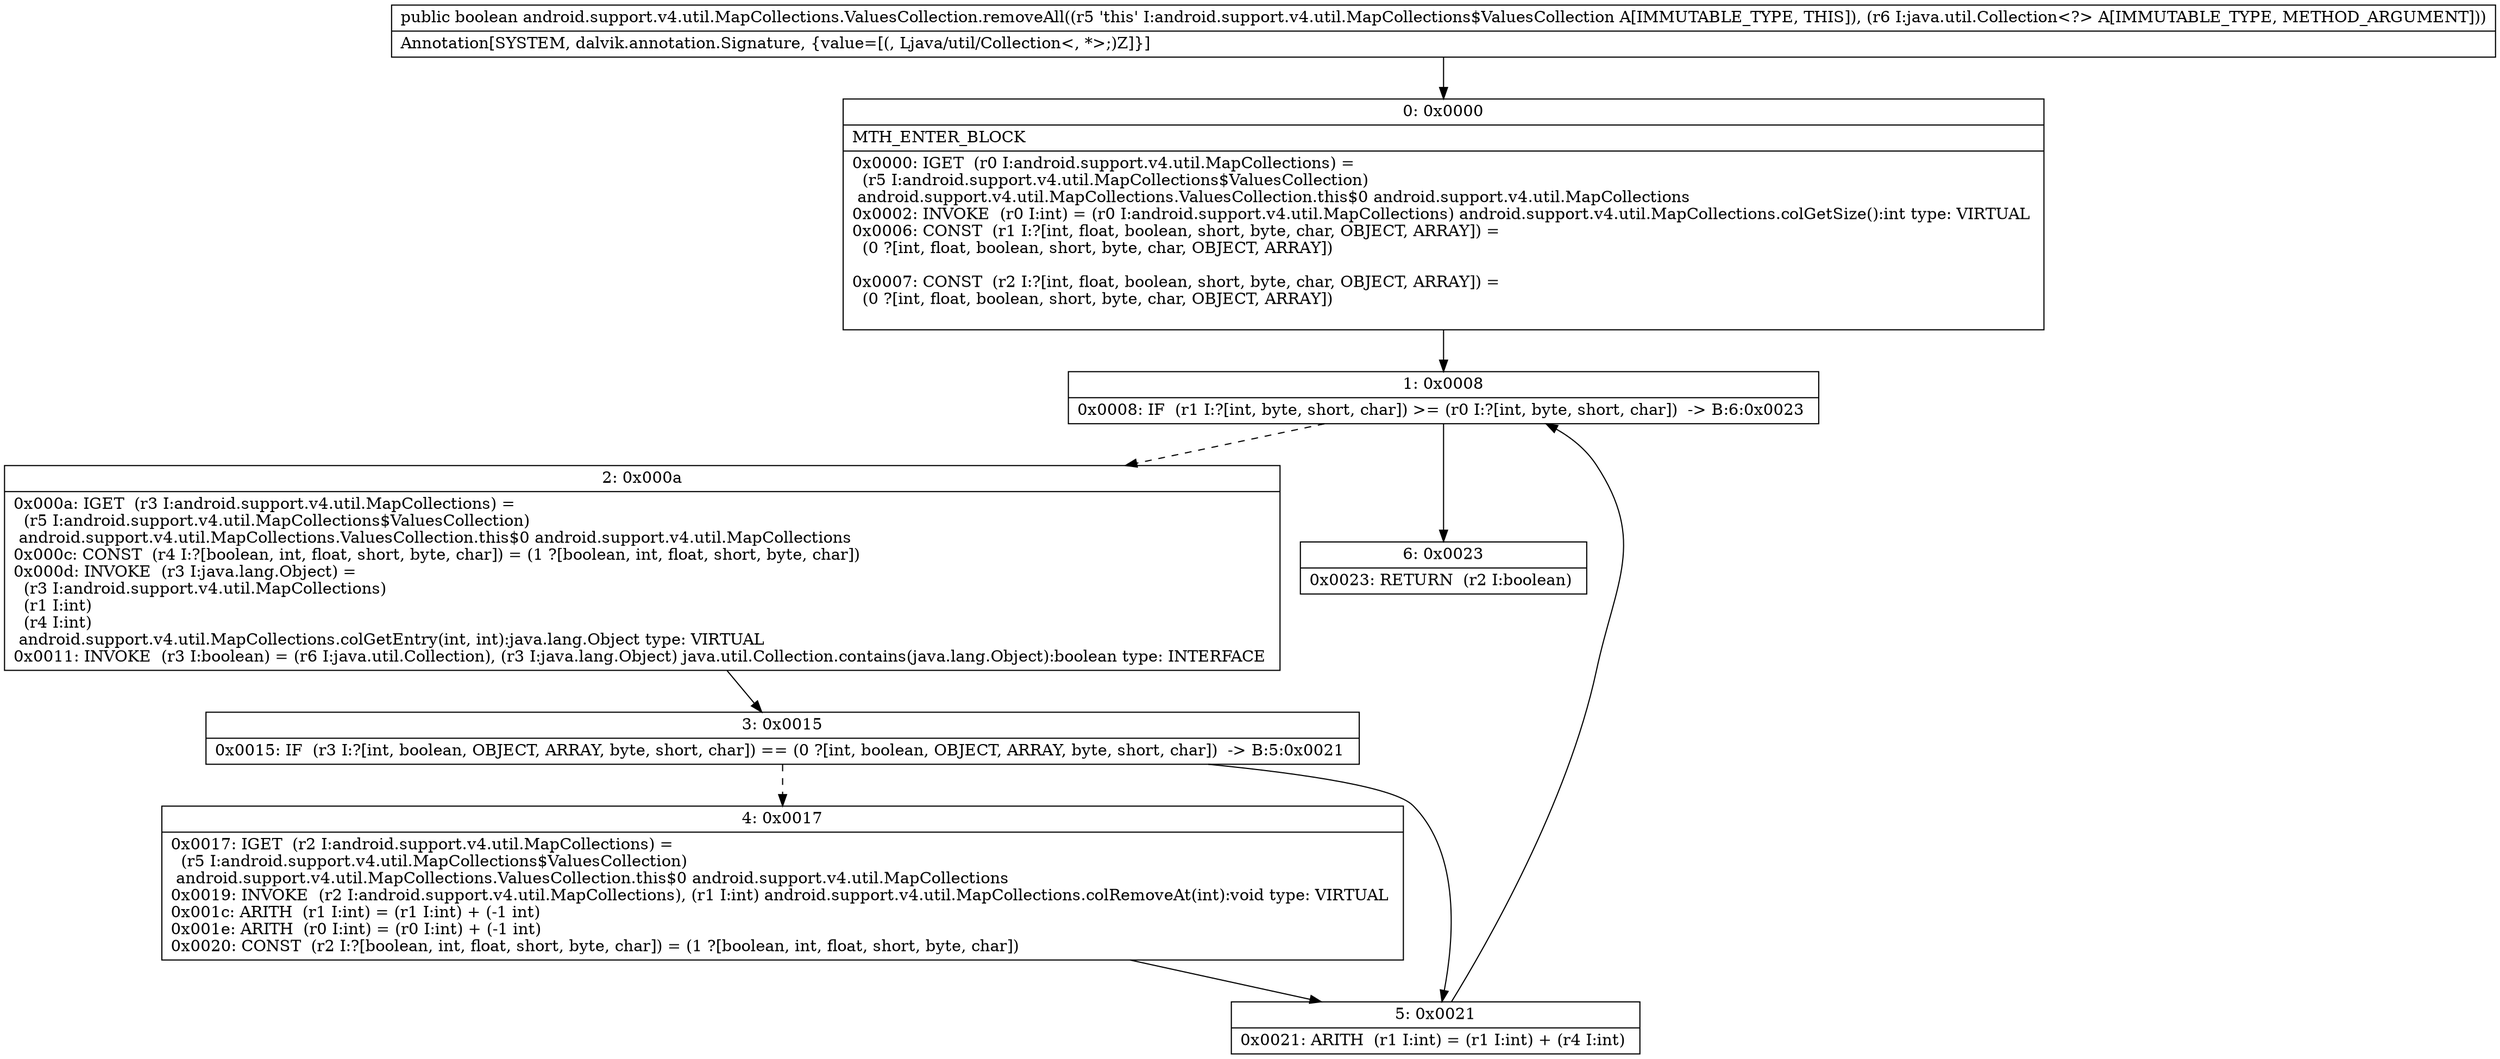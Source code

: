 digraph "CFG forandroid.support.v4.util.MapCollections.ValuesCollection.removeAll(Ljava\/util\/Collection;)Z" {
Node_0 [shape=record,label="{0\:\ 0x0000|MTH_ENTER_BLOCK\l|0x0000: IGET  (r0 I:android.support.v4.util.MapCollections) = \l  (r5 I:android.support.v4.util.MapCollections$ValuesCollection)\l android.support.v4.util.MapCollections.ValuesCollection.this$0 android.support.v4.util.MapCollections \l0x0002: INVOKE  (r0 I:int) = (r0 I:android.support.v4.util.MapCollections) android.support.v4.util.MapCollections.colGetSize():int type: VIRTUAL \l0x0006: CONST  (r1 I:?[int, float, boolean, short, byte, char, OBJECT, ARRAY]) = \l  (0 ?[int, float, boolean, short, byte, char, OBJECT, ARRAY])\l \l0x0007: CONST  (r2 I:?[int, float, boolean, short, byte, char, OBJECT, ARRAY]) = \l  (0 ?[int, float, boolean, short, byte, char, OBJECT, ARRAY])\l \l}"];
Node_1 [shape=record,label="{1\:\ 0x0008|0x0008: IF  (r1 I:?[int, byte, short, char]) \>= (r0 I:?[int, byte, short, char])  \-\> B:6:0x0023 \l}"];
Node_2 [shape=record,label="{2\:\ 0x000a|0x000a: IGET  (r3 I:android.support.v4.util.MapCollections) = \l  (r5 I:android.support.v4.util.MapCollections$ValuesCollection)\l android.support.v4.util.MapCollections.ValuesCollection.this$0 android.support.v4.util.MapCollections \l0x000c: CONST  (r4 I:?[boolean, int, float, short, byte, char]) = (1 ?[boolean, int, float, short, byte, char]) \l0x000d: INVOKE  (r3 I:java.lang.Object) = \l  (r3 I:android.support.v4.util.MapCollections)\l  (r1 I:int)\l  (r4 I:int)\l android.support.v4.util.MapCollections.colGetEntry(int, int):java.lang.Object type: VIRTUAL \l0x0011: INVOKE  (r3 I:boolean) = (r6 I:java.util.Collection), (r3 I:java.lang.Object) java.util.Collection.contains(java.lang.Object):boolean type: INTERFACE \l}"];
Node_3 [shape=record,label="{3\:\ 0x0015|0x0015: IF  (r3 I:?[int, boolean, OBJECT, ARRAY, byte, short, char]) == (0 ?[int, boolean, OBJECT, ARRAY, byte, short, char])  \-\> B:5:0x0021 \l}"];
Node_4 [shape=record,label="{4\:\ 0x0017|0x0017: IGET  (r2 I:android.support.v4.util.MapCollections) = \l  (r5 I:android.support.v4.util.MapCollections$ValuesCollection)\l android.support.v4.util.MapCollections.ValuesCollection.this$0 android.support.v4.util.MapCollections \l0x0019: INVOKE  (r2 I:android.support.v4.util.MapCollections), (r1 I:int) android.support.v4.util.MapCollections.colRemoveAt(int):void type: VIRTUAL \l0x001c: ARITH  (r1 I:int) = (r1 I:int) + (\-1 int) \l0x001e: ARITH  (r0 I:int) = (r0 I:int) + (\-1 int) \l0x0020: CONST  (r2 I:?[boolean, int, float, short, byte, char]) = (1 ?[boolean, int, float, short, byte, char]) \l}"];
Node_5 [shape=record,label="{5\:\ 0x0021|0x0021: ARITH  (r1 I:int) = (r1 I:int) + (r4 I:int) \l}"];
Node_6 [shape=record,label="{6\:\ 0x0023|0x0023: RETURN  (r2 I:boolean) \l}"];
MethodNode[shape=record,label="{public boolean android.support.v4.util.MapCollections.ValuesCollection.removeAll((r5 'this' I:android.support.v4.util.MapCollections$ValuesCollection A[IMMUTABLE_TYPE, THIS]), (r6 I:java.util.Collection\<?\> A[IMMUTABLE_TYPE, METHOD_ARGUMENT]))  | Annotation[SYSTEM, dalvik.annotation.Signature, \{value=[(, Ljava\/util\/Collection\<, *\>;)Z]\}]\l}"];
MethodNode -> Node_0;
Node_0 -> Node_1;
Node_1 -> Node_2[style=dashed];
Node_1 -> Node_6;
Node_2 -> Node_3;
Node_3 -> Node_4[style=dashed];
Node_3 -> Node_5;
Node_4 -> Node_5;
Node_5 -> Node_1;
}

